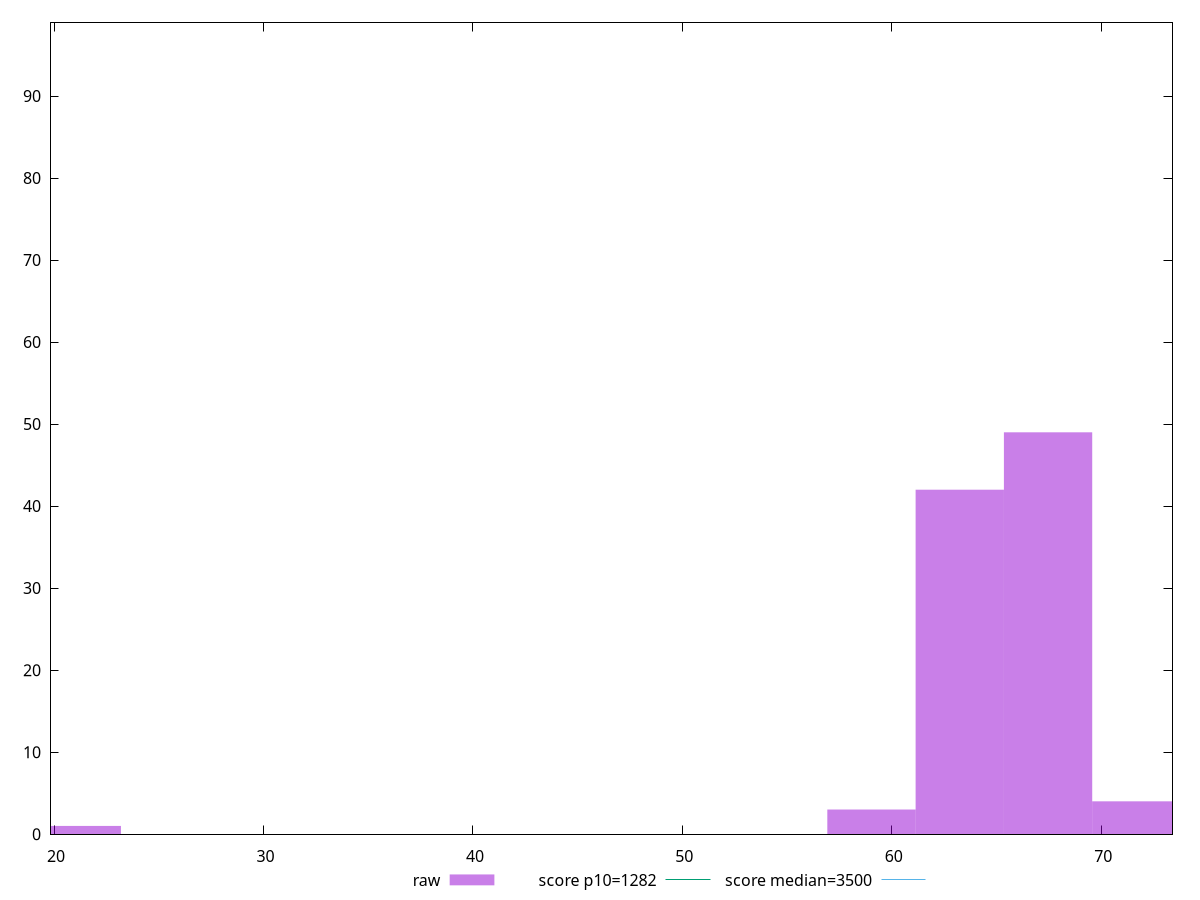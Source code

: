 reset

$raw <<EOF
67.46572631910733 49
63.24911842416312 42
59.03251052921892 3
71.68233421405154 4
21.08303947472104 1
EOF

set key outside below
set boxwidth 4.216607894944208
set xrange [19.804:73.40799999999999]
set yrange [0:99]
set trange [0:99]
set style fill transparent solid 0.5 noborder

set parametric
set terminal svg size 640, 490 enhanced background rgb 'white'
set output "reports/report_00030_2021-02-24T20-42-31.540Z/bootup-time/samples/card/raw/histogram.svg"

plot $raw title "raw" with boxes, \
     1282,t title "score p10=1282", \
     3500,t title "score median=3500"

reset
